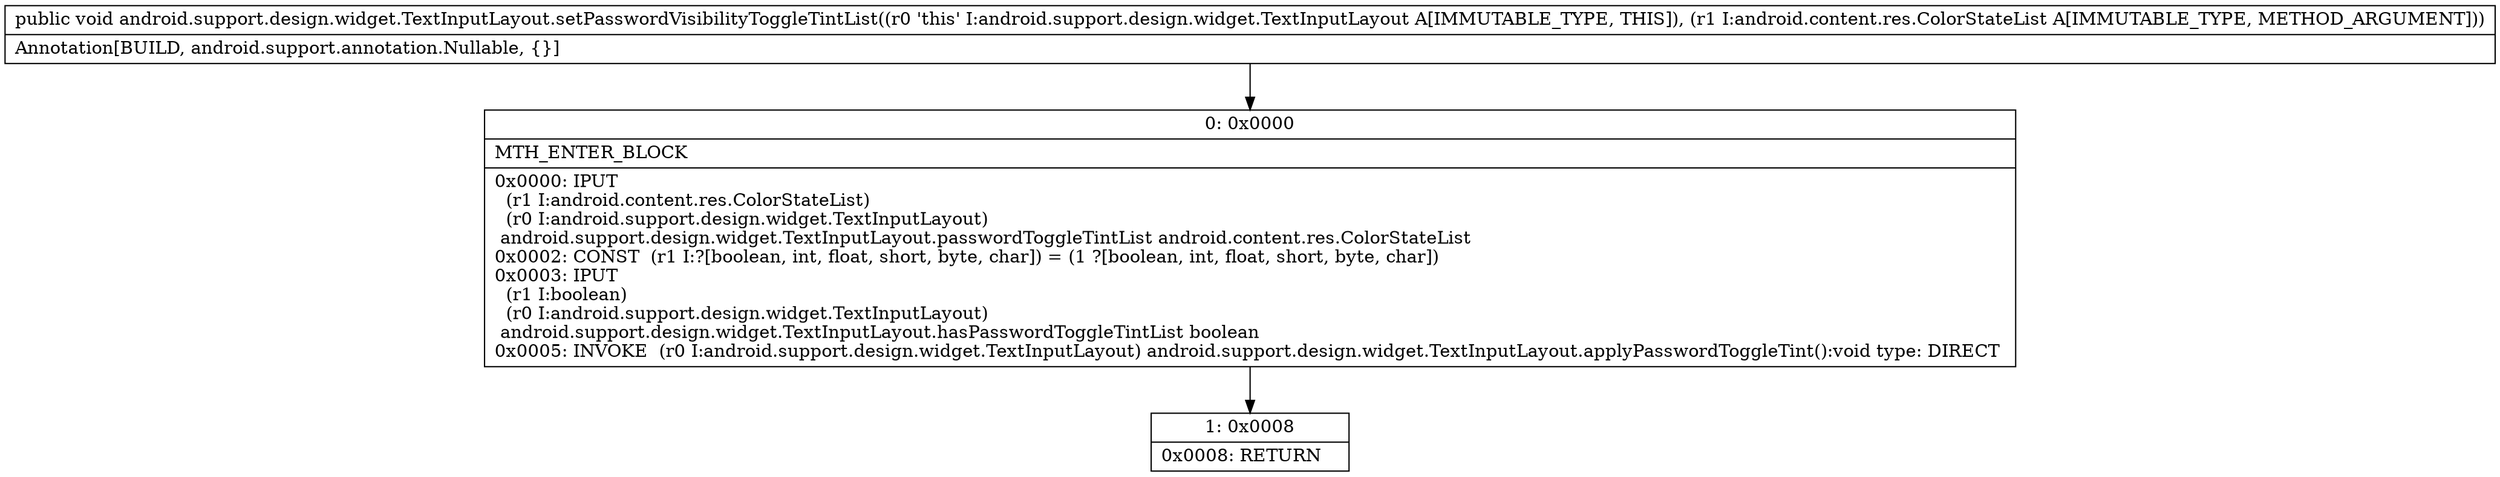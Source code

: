 digraph "CFG forandroid.support.design.widget.TextInputLayout.setPasswordVisibilityToggleTintList(Landroid\/content\/res\/ColorStateList;)V" {
Node_0 [shape=record,label="{0\:\ 0x0000|MTH_ENTER_BLOCK\l|0x0000: IPUT  \l  (r1 I:android.content.res.ColorStateList)\l  (r0 I:android.support.design.widget.TextInputLayout)\l android.support.design.widget.TextInputLayout.passwordToggleTintList android.content.res.ColorStateList \l0x0002: CONST  (r1 I:?[boolean, int, float, short, byte, char]) = (1 ?[boolean, int, float, short, byte, char]) \l0x0003: IPUT  \l  (r1 I:boolean)\l  (r0 I:android.support.design.widget.TextInputLayout)\l android.support.design.widget.TextInputLayout.hasPasswordToggleTintList boolean \l0x0005: INVOKE  (r0 I:android.support.design.widget.TextInputLayout) android.support.design.widget.TextInputLayout.applyPasswordToggleTint():void type: DIRECT \l}"];
Node_1 [shape=record,label="{1\:\ 0x0008|0x0008: RETURN   \l}"];
MethodNode[shape=record,label="{public void android.support.design.widget.TextInputLayout.setPasswordVisibilityToggleTintList((r0 'this' I:android.support.design.widget.TextInputLayout A[IMMUTABLE_TYPE, THIS]), (r1 I:android.content.res.ColorStateList A[IMMUTABLE_TYPE, METHOD_ARGUMENT]))  | Annotation[BUILD, android.support.annotation.Nullable, \{\}]\l}"];
MethodNode -> Node_0;
Node_0 -> Node_1;
}

